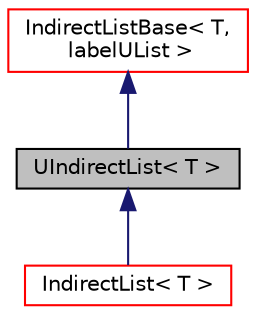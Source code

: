 digraph "UIndirectList&lt; T &gt;"
{
  bgcolor="transparent";
  edge [fontname="Helvetica",fontsize="10",labelfontname="Helvetica",labelfontsize="10"];
  node [fontname="Helvetica",fontsize="10",shape=record];
  Node1 [label="UIndirectList\< T \>",height=0.2,width=0.4,color="black", fillcolor="grey75", style="filled" fontcolor="black"];
  Node2 -> Node1 [dir="back",color="midnightblue",fontsize="10",style="solid",fontname="Helvetica"];
  Node2 [label="IndirectListBase\< T,\l labelUList \>",height=0.2,width=0.4,color="red",URL="$classFoam_1_1IndirectListBase.html"];
  Node1 -> Node3 [dir="back",color="midnightblue",fontsize="10",style="solid",fontname="Helvetica"];
  Node3 [label="IndirectList\< T \>",height=0.2,width=0.4,color="red",URL="$classFoam_1_1IndirectList.html",tooltip="A List with indirect addressing. "];
}
